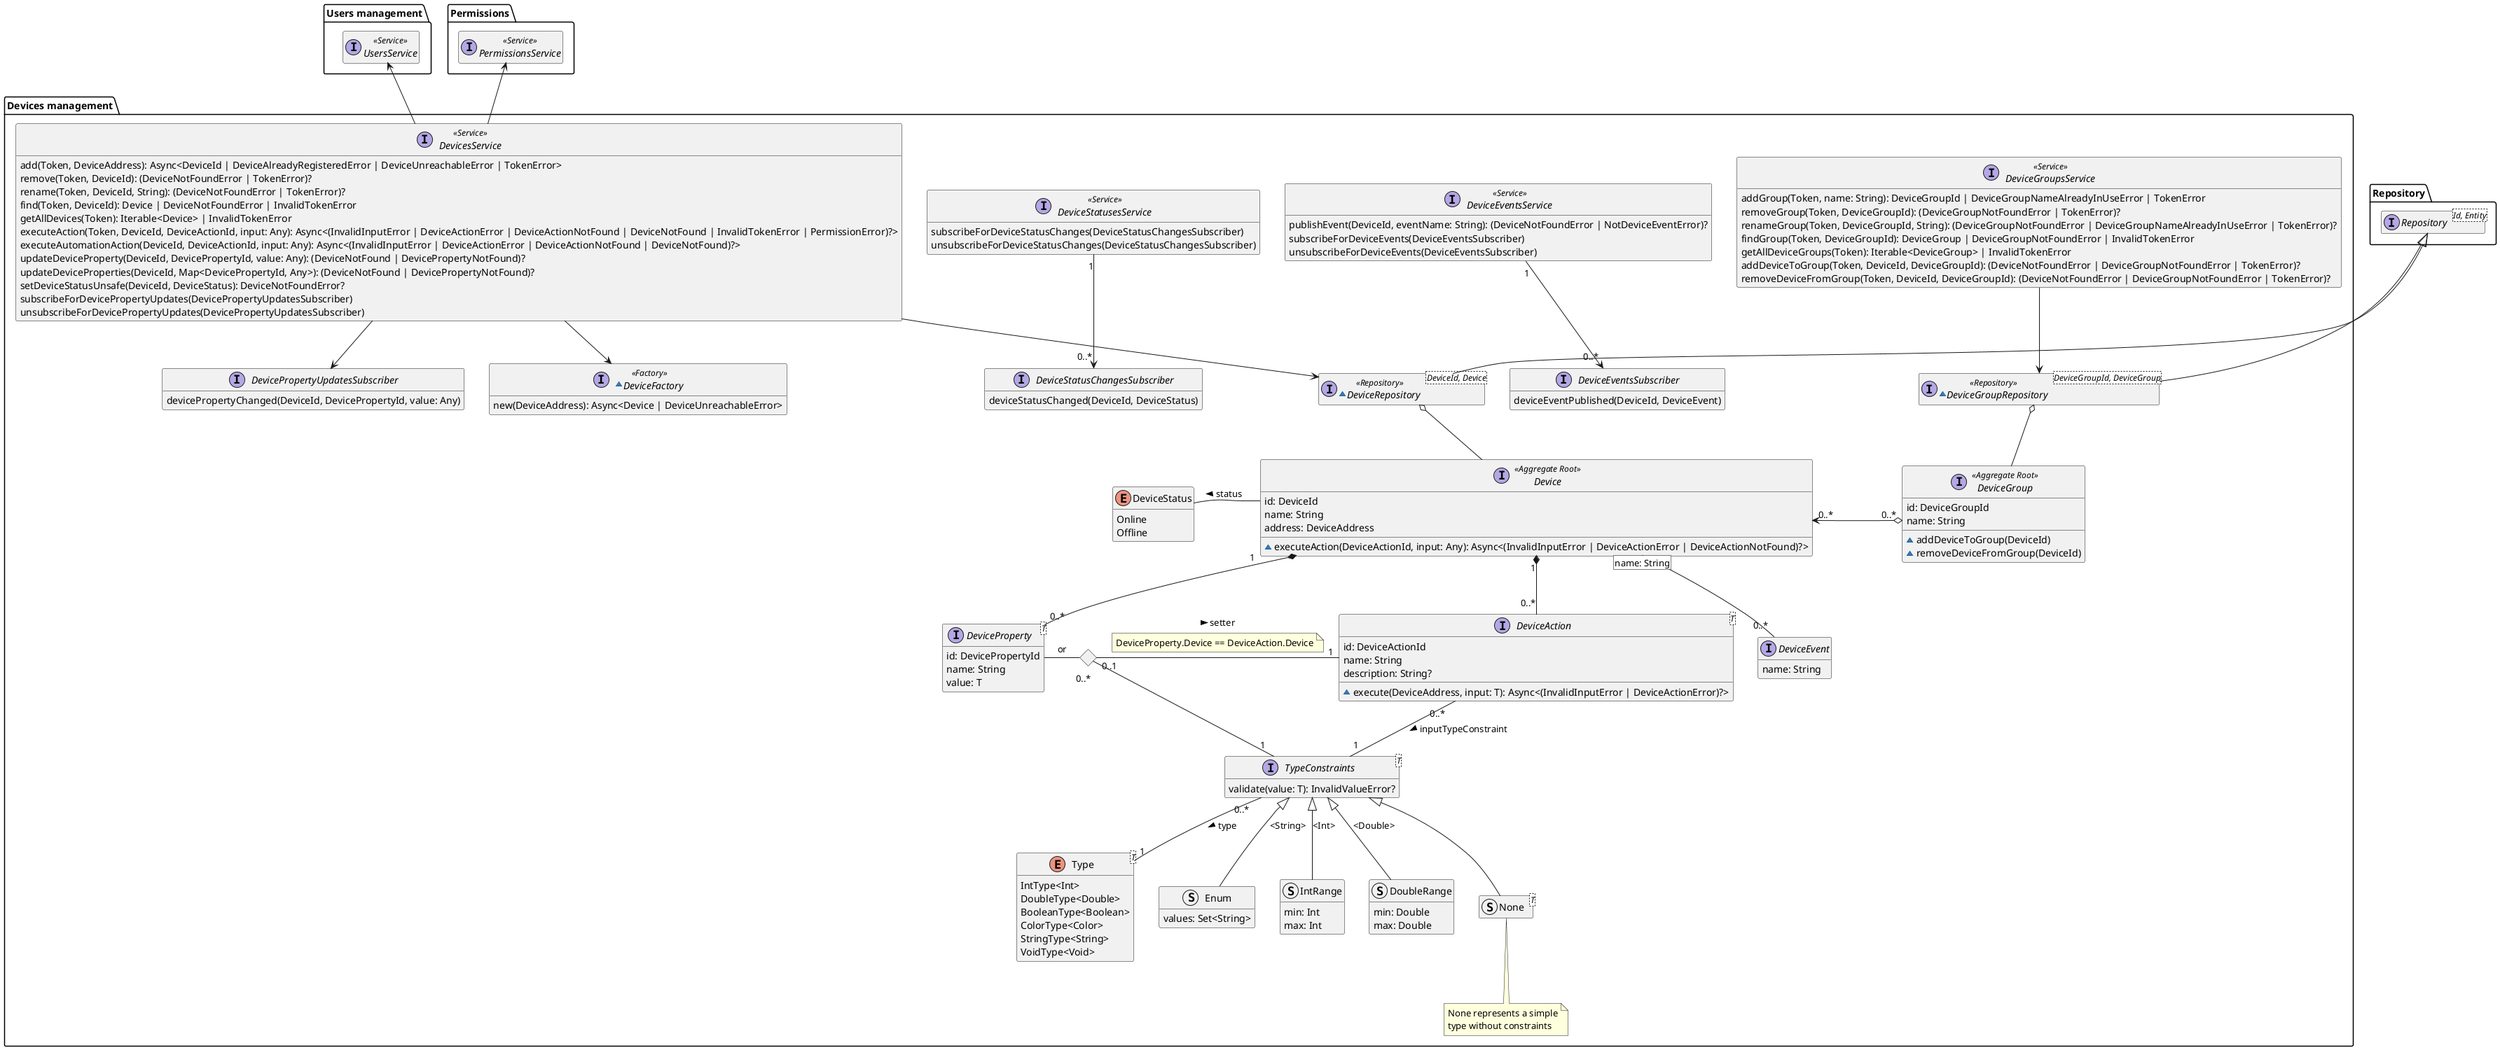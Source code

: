 @startuml devices-management-domain-model

hide empty members
package Repository{
    interface Repository<Id, Entity>
}

package "Users management" as UsersManagement {
    interface UsersService <<Service>>
}

package Permissions {
    interface PermissionsService <<Service>>
}

package "Devices management" {

    interface Device <<Aggregate Root>> {
        id: DeviceId
        name: String
        address: DeviceAddress
        ~ executeAction(DeviceActionId, input: Any): Async<(InvalidInputError | DeviceActionError | DeviceActionNotFound)?>
    }

    enum DeviceStatus {
        Online
        Offline
    }

    interface DeviceGroup <<Aggregate Root>> {
        id: DeviceGroupId
        name: String
        ~addDeviceToGroup(DeviceId)
        ~removeDeviceFromGroup(DeviceId)
    }

    enum Type<T> {
        IntType<Int>
        DoubleType<Double>
        BooleanType<Boolean>
        ColorType<Color>
        StringType<String>
        VoidType<Void>
    }

    interface TypeConstraints<T> {
        validate(value: T): InvalidValueError?
    }

    struct Enum {
        values: Set<String>
    }

    struct IntRange {
        min: Int
        max: Int
    }

    struct DoubleRange {
        min: Double
        max: Double
    }

    struct None<T>
    note bottom of None
        None represents a simple
        type without constraints
    end note


    interface DeviceProperty<T> {
        id: DevicePropertyId
        name: String
        value: T
    }

    interface DeviceAction<T> {
        id: DeviceActionId
        name: String
        description: String?
        ~ execute(DeviceAddress, input: T): Async<(InvalidInputError | DeviceActionError)?>
    }

    interface DeviceEvent {
        name: String
    }

    ~interface DeviceRepository<DeviceId, Device> <<Repository>> {
    }
    ~interface DeviceGroupRepository<DeviceGroupId, DeviceGroup> <<Repository>> {
    }

    interface DeviceEventsSubscriber {
        deviceEventPublished(DeviceId, DeviceEvent)
    }

    interface DeviceStatusChangesSubscriber {
        deviceStatusChanged(DeviceId, DeviceStatus)
    }

    interface DeviceGroupsService <<Service>> {
        addGroup(Token, name: String): DeviceGroupId | DeviceGroupNameAlreadyInUseError | TokenError
        removeGroup(Token, DeviceGroupId): (DeviceGroupNotFoundError | TokenError)?
        renameGroup(Token, DeviceGroupId, String): (DeviceGroupNotFoundError | DeviceGroupNameAlreadyInUseError | TokenError)?
        findGroup(Token, DeviceGroupId): DeviceGroup | DeviceGroupNotFoundError | InvalidTokenError
        getAllDeviceGroups(Token): Iterable<DeviceGroup> | InvalidTokenError
        addDeviceToGroup(Token, DeviceId, DeviceGroupId): (DeviceNotFoundError | DeviceGroupNotFoundError | TokenError)?
        removeDeviceFromGroup(Token, DeviceId, DeviceGroupId): (DeviceNotFoundError | DeviceGroupNotFoundError | TokenError)?
    }

    interface DeviceEventsService <<Service>> {
        publishEvent(DeviceId, eventName: String): (DeviceNotFoundError | NotDeviceEventError)?
        subscribeForDeviceEvents(DeviceEventsSubscriber)
        unsubscribeForDeviceEvents(DeviceEventsSubscriber)
    }
    interface DeviceStatusesService <<Service>> {
        subscribeForDeviceStatusChanges(DeviceStatusChangesSubscriber)
        unsubscribeForDeviceStatusChanges(DeviceStatusChangesSubscriber)
    }

    interface DevicesService <<Service>> {
        add(Token, DeviceAddress): Async<DeviceId | DeviceAlreadyRegisteredError | DeviceUnreachableError | TokenError>
        remove(Token, DeviceId): (DeviceNotFoundError | TokenError)?
        rename(Token, DeviceId, String): (DeviceNotFoundError | TokenError)?
        find(Token, DeviceId): Device | DeviceNotFoundError | InvalidTokenError
        getAllDevices(Token): Iterable<Device> | InvalidTokenError
        executeAction(Token, DeviceId, DeviceActionId, input: Any): Async<(InvalidInputError | DeviceActionError | DeviceActionNotFound | DeviceNotFound | InvalidTokenError | PermissionError)?>
        executeAutomationAction(DeviceId, DeviceActionId, input: Any): Async<(InvalidInputError | DeviceActionError | DeviceActionNotFound | DeviceNotFound)?>
        updateDeviceProperty(DeviceId, DevicePropertyId, value: Any): (DeviceNotFound | DevicePropertyNotFound)?
        updateDeviceProperties(DeviceId, Map<DevicePropertyId, Any>): (DeviceNotFound | DevicePropertyNotFound)?
        setDeviceStatusUnsafe(DeviceId, DeviceStatus): DeviceNotFoundError?
        subscribeForDevicePropertyUpdates(DevicePropertyUpdatesSubscriber)
        unsubscribeForDevicePropertyUpdates(DevicePropertyUpdatesSubscriber)
    }

    interface DevicePropertyUpdatesSubscriber {
        devicePropertyChanged(DeviceId, DevicePropertyId, value: Any)
    }

    ~interface DeviceFactory <<Factory>> {
        new(DeviceAddress): Async<Device | DeviceUnreachableError>
    }


    Device -l- DeviceStatus : "status >"
    Device "0..*   "  <--r--o "   0..*" DeviceGroup
    TypeConstraints "0..*" -- "1" Type : "type >"
    Enum -u-|> TypeConstraints : "<String>"
    IntRange -u-|> TypeConstraints : "<Int>"
    DoubleRange -u-|> TypeConstraints : "<Double>"
    None -u-|> TypeConstraints
    DeviceAction "0..*" -- "1" TypeConstraints : "inputTypeConstraint >"
    Device "1" *-- "0..*" DeviceProperty
    Device "1" *-- "0..*" DeviceAction
    <> Diamond
    DeviceProperty -r- Diamond : "or"
    Diamond "0..1" -r- "1" DeviceAction : "setter >"
    note on link
        DeviceProperty.Device == DeviceAction.Device
    end note
    Diamond "0..*" -- "1" TypeConstraints
    Device [name: String] -- "0..*" DeviceEvent
    DeviceGroupRepository -u-|> Repository.Repository
    DeviceGroupRepository o-- DeviceGroup
    DeviceRepository -u-|> Repository.Repository
    DeviceRepository o-- Device
    DevicesService --> DeviceRepository
    DeviceGroupsService --> DeviceGroupRepository
    DevicesService --> DevicePropertyUpdatesSubscriber
    DevicesService --> DeviceFactory
    DeviceEventsService "1" --> "0..*" DeviceEventsSubscriber
    DeviceStatusesService "1" --> "0..*" DeviceStatusChangesSubscriber
    DevicesService -u-> UsersManagement.UsersService
    DevicesService -u-> Permissions.PermissionsService
}

@enduml
